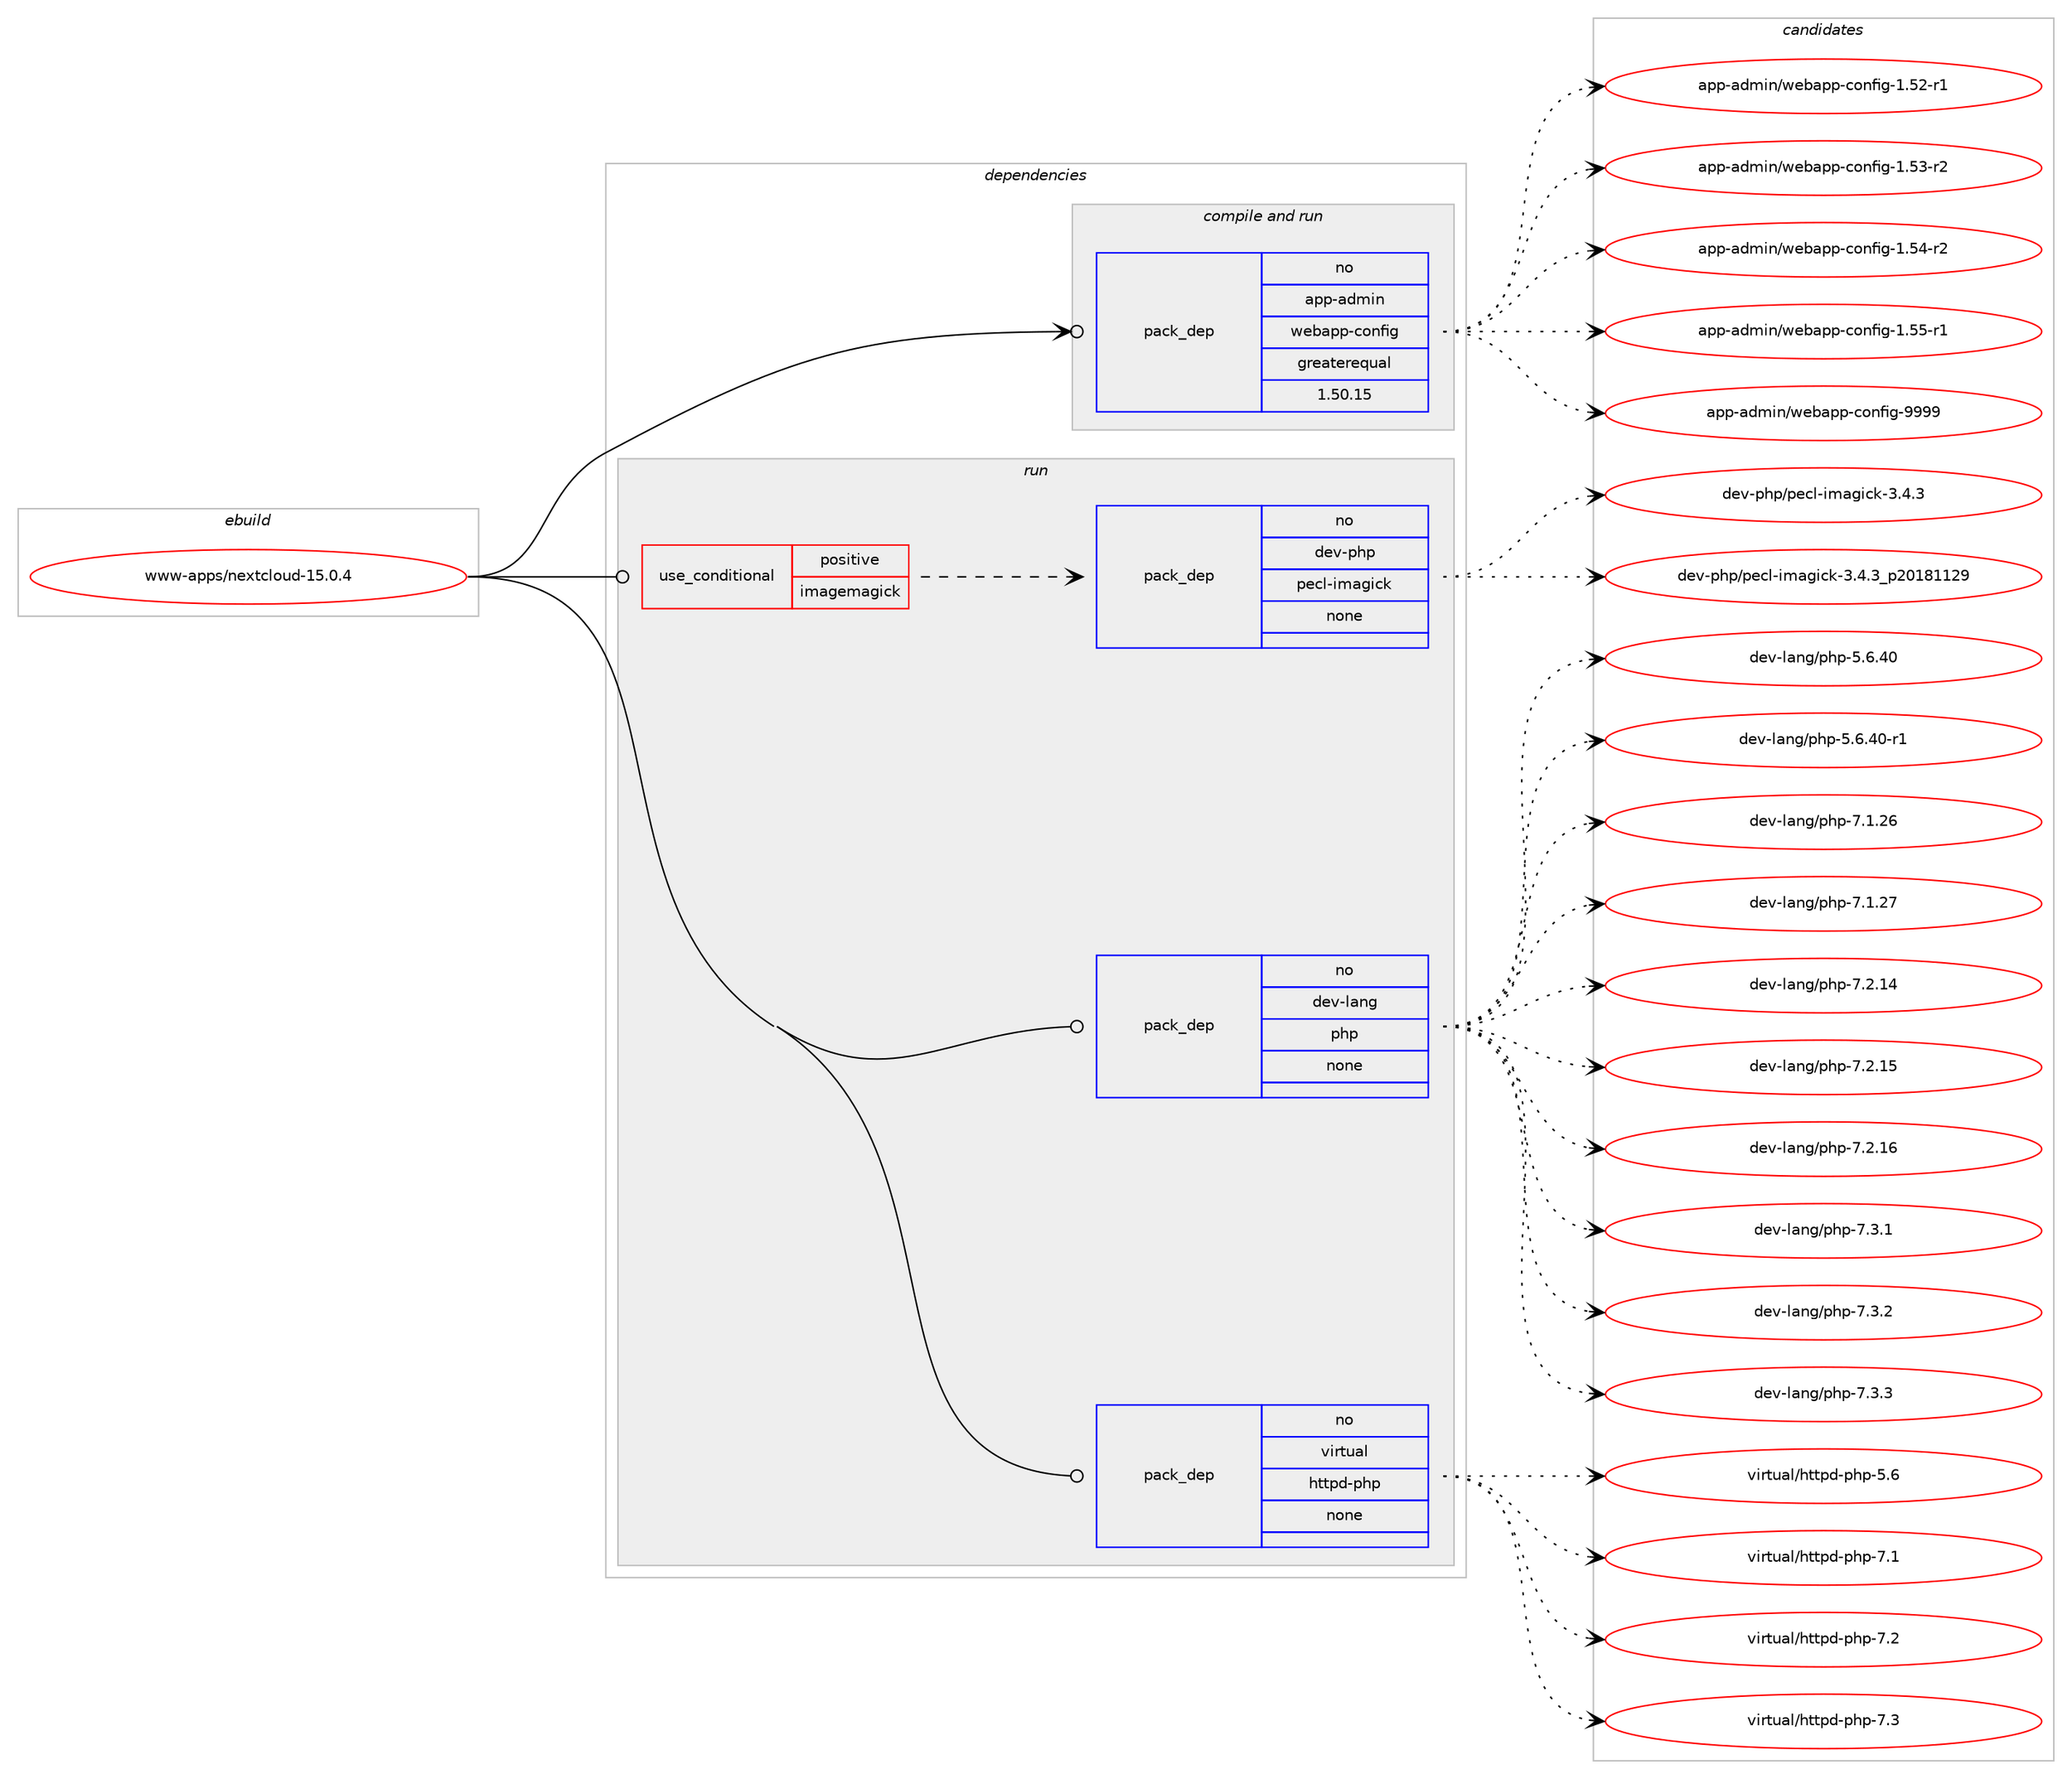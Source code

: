 digraph prolog {

# *************
# Graph options
# *************

newrank=true;
concentrate=true;
compound=true;
graph [rankdir=LR,fontname=Helvetica,fontsize=10,ranksep=1.5];#, ranksep=2.5, nodesep=0.2];
edge  [arrowhead=vee];
node  [fontname=Helvetica,fontsize=10];

# **********
# The ebuild
# **********

subgraph cluster_leftcol {
color=gray;
rank=same;
label=<<i>ebuild</i>>;
id [label="www-apps/nextcloud-15.0.4", color=red, width=4, href="../www-apps/nextcloud-15.0.4.svg"];
}

# ****************
# The dependencies
# ****************

subgraph cluster_midcol {
color=gray;
label=<<i>dependencies</i>>;
subgraph cluster_compile {
fillcolor="#eeeeee";
style=filled;
label=<<i>compile</i>>;
}
subgraph cluster_compileandrun {
fillcolor="#eeeeee";
style=filled;
label=<<i>compile and run</i>>;
subgraph pack1253367 {
dependency1745856 [label=<<TABLE BORDER="0" CELLBORDER="1" CELLSPACING="0" CELLPADDING="4" WIDTH="220"><TR><TD ROWSPAN="6" CELLPADDING="30">pack_dep</TD></TR><TR><TD WIDTH="110">no</TD></TR><TR><TD>app-admin</TD></TR><TR><TD>webapp-config</TD></TR><TR><TD>greaterequal</TD></TR><TR><TD>1.50.15</TD></TR></TABLE>>, shape=none, color=blue];
}
id:e -> dependency1745856:w [weight=20,style="solid",arrowhead="odotvee"];
}
subgraph cluster_run {
fillcolor="#eeeeee";
style=filled;
label=<<i>run</i>>;
subgraph cond463300 {
dependency1745857 [label=<<TABLE BORDER="0" CELLBORDER="1" CELLSPACING="0" CELLPADDING="4"><TR><TD ROWSPAN="3" CELLPADDING="10">use_conditional</TD></TR><TR><TD>positive</TD></TR><TR><TD>imagemagick</TD></TR></TABLE>>, shape=none, color=red];
subgraph pack1253368 {
dependency1745858 [label=<<TABLE BORDER="0" CELLBORDER="1" CELLSPACING="0" CELLPADDING="4" WIDTH="220"><TR><TD ROWSPAN="6" CELLPADDING="30">pack_dep</TD></TR><TR><TD WIDTH="110">no</TD></TR><TR><TD>dev-php</TD></TR><TR><TD>pecl-imagick</TD></TR><TR><TD>none</TD></TR><TR><TD></TD></TR></TABLE>>, shape=none, color=blue];
}
dependency1745857:e -> dependency1745858:w [weight=20,style="dashed",arrowhead="vee"];
}
id:e -> dependency1745857:w [weight=20,style="solid",arrowhead="odot"];
subgraph pack1253369 {
dependency1745859 [label=<<TABLE BORDER="0" CELLBORDER="1" CELLSPACING="0" CELLPADDING="4" WIDTH="220"><TR><TD ROWSPAN="6" CELLPADDING="30">pack_dep</TD></TR><TR><TD WIDTH="110">no</TD></TR><TR><TD>dev-lang</TD></TR><TR><TD>php</TD></TR><TR><TD>none</TD></TR><TR><TD></TD></TR></TABLE>>, shape=none, color=blue];
}
id:e -> dependency1745859:w [weight=20,style="solid",arrowhead="odot"];
subgraph pack1253370 {
dependency1745860 [label=<<TABLE BORDER="0" CELLBORDER="1" CELLSPACING="0" CELLPADDING="4" WIDTH="220"><TR><TD ROWSPAN="6" CELLPADDING="30">pack_dep</TD></TR><TR><TD WIDTH="110">no</TD></TR><TR><TD>virtual</TD></TR><TR><TD>httpd-php</TD></TR><TR><TD>none</TD></TR><TR><TD></TD></TR></TABLE>>, shape=none, color=blue];
}
id:e -> dependency1745860:w [weight=20,style="solid",arrowhead="odot"];
}
}

# **************
# The candidates
# **************

subgraph cluster_choices {
rank=same;
color=gray;
label=<<i>candidates</i>>;

subgraph choice1253367 {
color=black;
nodesep=1;
choice971121124597100109105110471191019897112112459911111010210510345494653504511449 [label="app-admin/webapp-config-1.52-r1", color=red, width=4,href="../app-admin/webapp-config-1.52-r1.svg"];
choice971121124597100109105110471191019897112112459911111010210510345494653514511450 [label="app-admin/webapp-config-1.53-r2", color=red, width=4,href="../app-admin/webapp-config-1.53-r2.svg"];
choice971121124597100109105110471191019897112112459911111010210510345494653524511450 [label="app-admin/webapp-config-1.54-r2", color=red, width=4,href="../app-admin/webapp-config-1.54-r2.svg"];
choice971121124597100109105110471191019897112112459911111010210510345494653534511449 [label="app-admin/webapp-config-1.55-r1", color=red, width=4,href="../app-admin/webapp-config-1.55-r1.svg"];
choice97112112459710010910511047119101989711211245991111101021051034557575757 [label="app-admin/webapp-config-9999", color=red, width=4,href="../app-admin/webapp-config-9999.svg"];
dependency1745856:e -> choice971121124597100109105110471191019897112112459911111010210510345494653504511449:w [style=dotted,weight="100"];
dependency1745856:e -> choice971121124597100109105110471191019897112112459911111010210510345494653514511450:w [style=dotted,weight="100"];
dependency1745856:e -> choice971121124597100109105110471191019897112112459911111010210510345494653524511450:w [style=dotted,weight="100"];
dependency1745856:e -> choice971121124597100109105110471191019897112112459911111010210510345494653534511449:w [style=dotted,weight="100"];
dependency1745856:e -> choice97112112459710010910511047119101989711211245991111101021051034557575757:w [style=dotted,weight="100"];
}
subgraph choice1253368 {
color=black;
nodesep=1;
choice100101118451121041124711210199108451051099710310599107455146524651 [label="dev-php/pecl-imagick-3.4.3", color=red, width=4,href="../dev-php/pecl-imagick-3.4.3.svg"];
choice100101118451121041124711210199108451051099710310599107455146524651951125048495649495057 [label="dev-php/pecl-imagick-3.4.3_p20181129", color=red, width=4,href="../dev-php/pecl-imagick-3.4.3_p20181129.svg"];
dependency1745858:e -> choice100101118451121041124711210199108451051099710310599107455146524651:w [style=dotted,weight="100"];
dependency1745858:e -> choice100101118451121041124711210199108451051099710310599107455146524651951125048495649495057:w [style=dotted,weight="100"];
}
subgraph choice1253369 {
color=black;
nodesep=1;
choice10010111845108971101034711210411245534654465248 [label="dev-lang/php-5.6.40", color=red, width=4,href="../dev-lang/php-5.6.40.svg"];
choice100101118451089711010347112104112455346544652484511449 [label="dev-lang/php-5.6.40-r1", color=red, width=4,href="../dev-lang/php-5.6.40-r1.svg"];
choice10010111845108971101034711210411245554649465054 [label="dev-lang/php-7.1.26", color=red, width=4,href="../dev-lang/php-7.1.26.svg"];
choice10010111845108971101034711210411245554649465055 [label="dev-lang/php-7.1.27", color=red, width=4,href="../dev-lang/php-7.1.27.svg"];
choice10010111845108971101034711210411245554650464952 [label="dev-lang/php-7.2.14", color=red, width=4,href="../dev-lang/php-7.2.14.svg"];
choice10010111845108971101034711210411245554650464953 [label="dev-lang/php-7.2.15", color=red, width=4,href="../dev-lang/php-7.2.15.svg"];
choice10010111845108971101034711210411245554650464954 [label="dev-lang/php-7.2.16", color=red, width=4,href="../dev-lang/php-7.2.16.svg"];
choice100101118451089711010347112104112455546514649 [label="dev-lang/php-7.3.1", color=red, width=4,href="../dev-lang/php-7.3.1.svg"];
choice100101118451089711010347112104112455546514650 [label="dev-lang/php-7.3.2", color=red, width=4,href="../dev-lang/php-7.3.2.svg"];
choice100101118451089711010347112104112455546514651 [label="dev-lang/php-7.3.3", color=red, width=4,href="../dev-lang/php-7.3.3.svg"];
dependency1745859:e -> choice10010111845108971101034711210411245534654465248:w [style=dotted,weight="100"];
dependency1745859:e -> choice100101118451089711010347112104112455346544652484511449:w [style=dotted,weight="100"];
dependency1745859:e -> choice10010111845108971101034711210411245554649465054:w [style=dotted,weight="100"];
dependency1745859:e -> choice10010111845108971101034711210411245554649465055:w [style=dotted,weight="100"];
dependency1745859:e -> choice10010111845108971101034711210411245554650464952:w [style=dotted,weight="100"];
dependency1745859:e -> choice10010111845108971101034711210411245554650464953:w [style=dotted,weight="100"];
dependency1745859:e -> choice10010111845108971101034711210411245554650464954:w [style=dotted,weight="100"];
dependency1745859:e -> choice100101118451089711010347112104112455546514649:w [style=dotted,weight="100"];
dependency1745859:e -> choice100101118451089711010347112104112455546514650:w [style=dotted,weight="100"];
dependency1745859:e -> choice100101118451089711010347112104112455546514651:w [style=dotted,weight="100"];
}
subgraph choice1253370 {
color=black;
nodesep=1;
choice11810511411611797108471041161161121004511210411245534654 [label="virtual/httpd-php-5.6", color=red, width=4,href="../virtual/httpd-php-5.6.svg"];
choice11810511411611797108471041161161121004511210411245554649 [label="virtual/httpd-php-7.1", color=red, width=4,href="../virtual/httpd-php-7.1.svg"];
choice11810511411611797108471041161161121004511210411245554650 [label="virtual/httpd-php-7.2", color=red, width=4,href="../virtual/httpd-php-7.2.svg"];
choice11810511411611797108471041161161121004511210411245554651 [label="virtual/httpd-php-7.3", color=red, width=4,href="../virtual/httpd-php-7.3.svg"];
dependency1745860:e -> choice11810511411611797108471041161161121004511210411245534654:w [style=dotted,weight="100"];
dependency1745860:e -> choice11810511411611797108471041161161121004511210411245554649:w [style=dotted,weight="100"];
dependency1745860:e -> choice11810511411611797108471041161161121004511210411245554650:w [style=dotted,weight="100"];
dependency1745860:e -> choice11810511411611797108471041161161121004511210411245554651:w [style=dotted,weight="100"];
}
}

}
